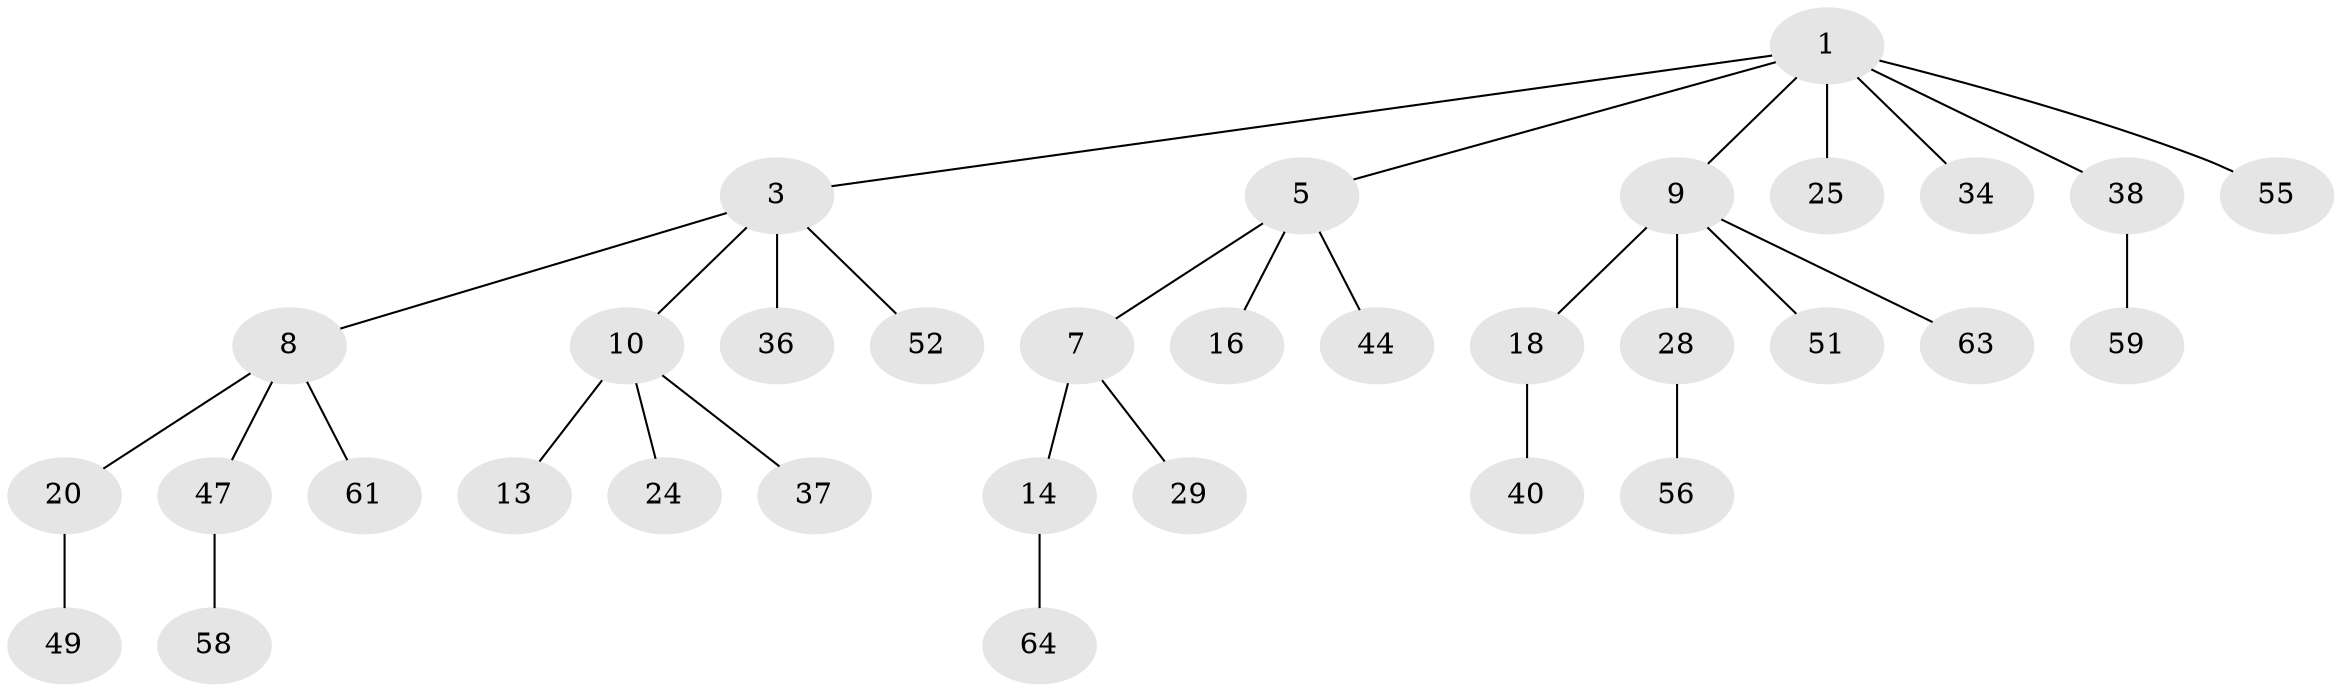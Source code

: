 // original degree distribution, {5: 0.030303030303030304, 4: 0.09090909090909091, 3: 0.12121212121212122, 7: 0.015151515151515152, 2: 0.24242424242424243, 1: 0.5}
// Generated by graph-tools (version 1.1) at 2025/19/03/04/25 18:19:10]
// undirected, 33 vertices, 32 edges
graph export_dot {
graph [start="1"]
  node [color=gray90,style=filled];
  1 [super="+2"];
  3 [super="+4"];
  5 [super="+6+27"];
  7 [super="+23"];
  8 [super="+11"];
  9 [super="+33+17+65+42+21+31"];
  10 [super="+12"];
  13 [super="+41"];
  14 [super="+22+60"];
  16;
  18 [super="+45+39"];
  20 [super="+62+46+30"];
  24;
  25;
  28 [super="+50"];
  29;
  34 [super="+43"];
  36;
  37;
  38;
  40;
  44;
  47;
  49 [super="+57"];
  51;
  52;
  55;
  56;
  58;
  59;
  61;
  63;
  64;
  1 -- 3;
  1 -- 25;
  1 -- 34;
  1 -- 55;
  1 -- 38;
  1 -- 5;
  1 -- 9;
  3 -- 8;
  3 -- 10;
  3 -- 36;
  3 -- 52;
  5 -- 44;
  5 -- 16;
  5 -- 7;
  7 -- 14;
  7 -- 29;
  8 -- 20;
  8 -- 47;
  8 -- 61;
  9 -- 18;
  9 -- 28;
  9 -- 51;
  9 -- 63;
  10 -- 13;
  10 -- 24;
  10 -- 37;
  14 -- 64;
  18 -- 40;
  20 -- 49;
  28 -- 56;
  38 -- 59;
  47 -- 58;
}
